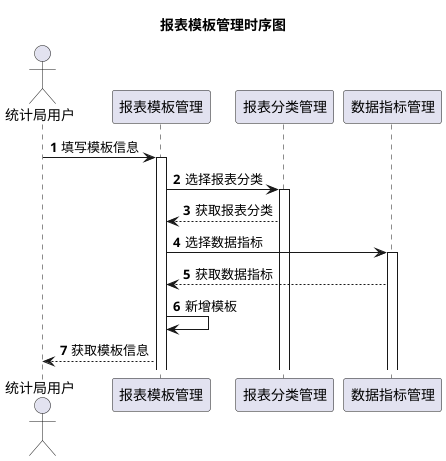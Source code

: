 @startuml
title 报表模板管理时序图

actor 统计局用户 as user
participant "报表模板管理" as dataModel
participant "报表分类管理" as dataType
participant "数据指标管理" as dataTarget
autonumber
user->dataModel:填写模板信息
activate dataModel
dataModel->dataType:选择报表分类
activate dataType
dataType-->dataModel:获取报表分类
dataModel->dataTarget:选择数据指标
activate dataTarget
dataTarget-->dataModel:获取数据指标
dataModel->dataModel:新增模板
dataModel-->user:获取模板信息
@enduml